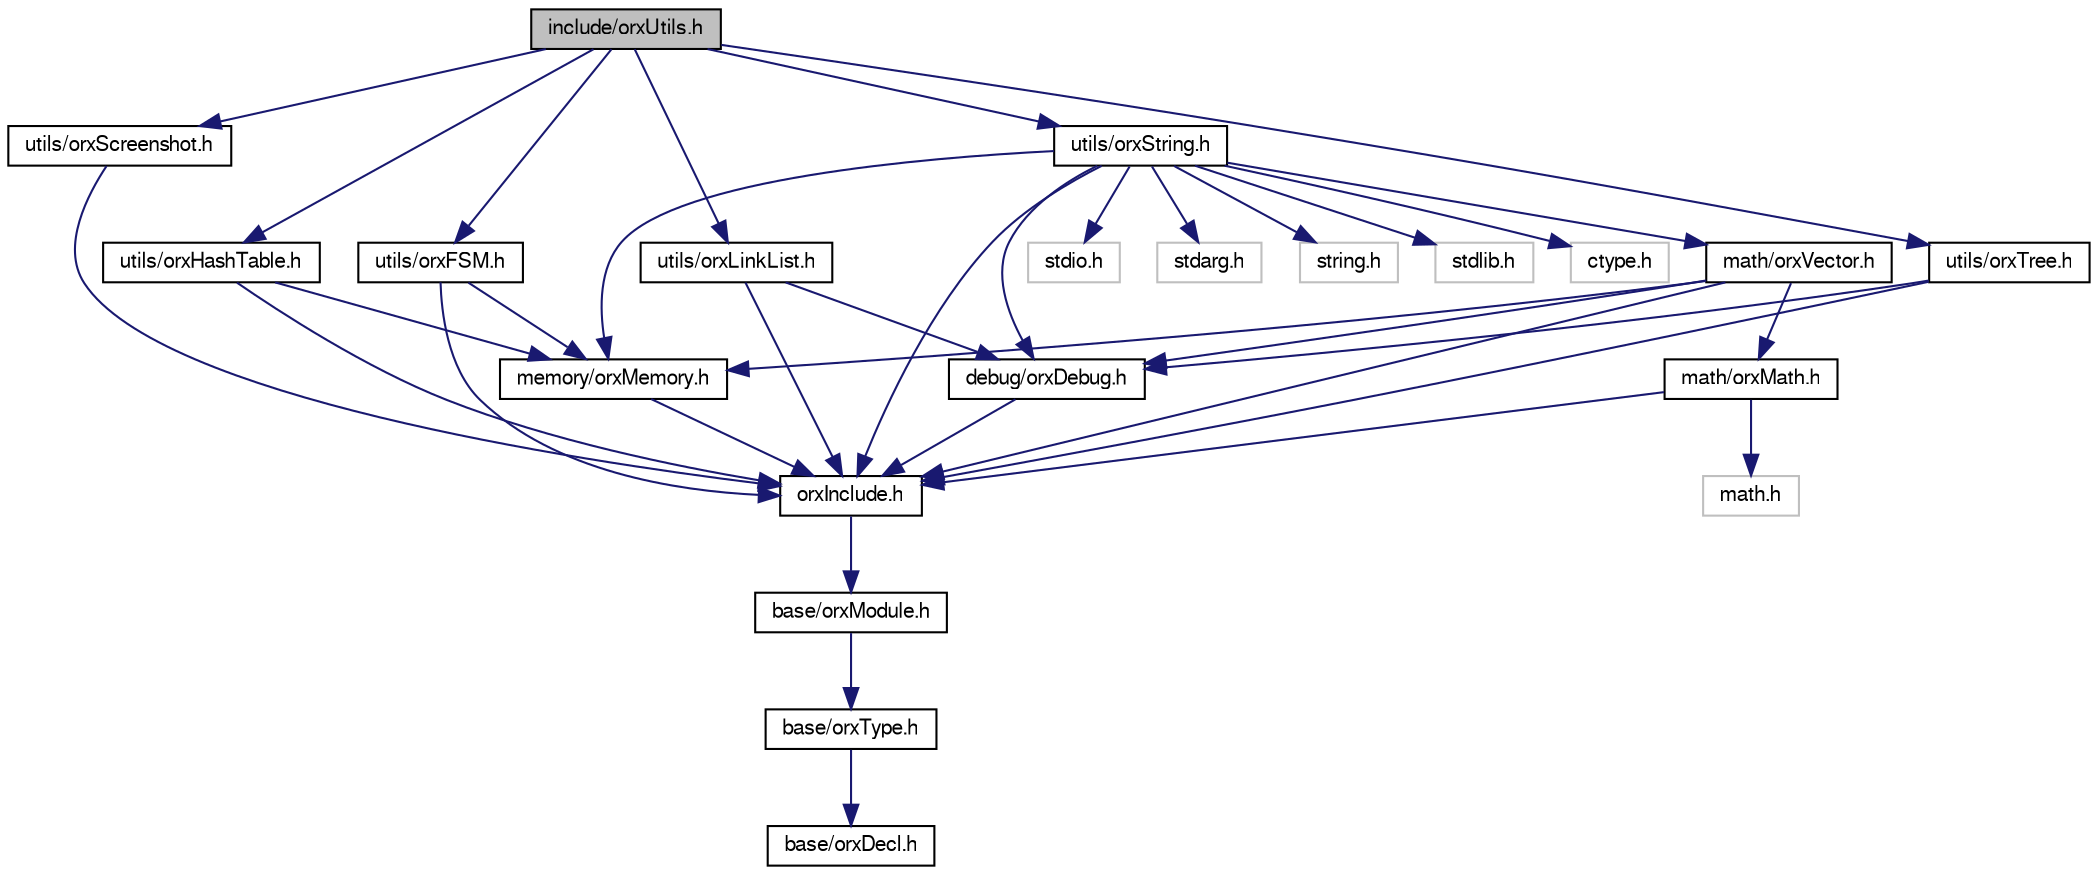 digraph G
{
  bgcolor="transparent";
  edge [fontname="FreeSans",fontsize=10,labelfontname="FreeSans",labelfontsize=10];
  node [fontname="FreeSans",fontsize=10,shape=record];
  Node1 [label="include/orxUtils.h",height=0.2,width=0.4,color="black", fillcolor="grey75", style="filled" fontcolor="black"];
  Node1 -> Node2 [color="midnightblue",fontsize=10,style="solid",fontname="FreeSans"];
  Node2 [label="utils/orxFSM.h",height=0.2,width=0.4,color="black",URL="$orx_f_s_m_8h.html"];
  Node2 -> Node3 [color="midnightblue",fontsize=10,style="solid",fontname="FreeSans"];
  Node3 [label="orxInclude.h",height=0.2,width=0.4,color="black",URL="$orx_include_8h.html"];
  Node3 -> Node4 [color="midnightblue",fontsize=10,style="solid",fontname="FreeSans"];
  Node4 [label="base/orxModule.h",height=0.2,width=0.4,color="black",URL="$orx_module_8h.html"];
  Node4 -> Node5 [color="midnightblue",fontsize=10,style="solid",fontname="FreeSans"];
  Node5 [label="base/orxType.h",height=0.2,width=0.4,color="black",URL="$orx_type_8h.html"];
  Node5 -> Node6 [color="midnightblue",fontsize=10,style="solid",fontname="FreeSans"];
  Node6 [label="base/orxDecl.h",height=0.2,width=0.4,color="black",URL="$orx_decl_8h.html"];
  Node2 -> Node7 [color="midnightblue",fontsize=10,style="solid",fontname="FreeSans"];
  Node7 [label="memory/orxMemory.h",height=0.2,width=0.4,color="black",URL="$orx_memory_8h.html"];
  Node7 -> Node3 [color="midnightblue",fontsize=10,style="solid",fontname="FreeSans"];
  Node1 -> Node8 [color="midnightblue",fontsize=10,style="solid",fontname="FreeSans"];
  Node8 [label="utils/orxHashTable.h",height=0.2,width=0.4,color="black",URL="$orx_hash_table_8h.html"];
  Node8 -> Node3 [color="midnightblue",fontsize=10,style="solid",fontname="FreeSans"];
  Node8 -> Node7 [color="midnightblue",fontsize=10,style="solid",fontname="FreeSans"];
  Node1 -> Node9 [color="midnightblue",fontsize=10,style="solid",fontname="FreeSans"];
  Node9 [label="utils/orxLinkList.h",height=0.2,width=0.4,color="black",URL="$orx_link_list_8h.html"];
  Node9 -> Node3 [color="midnightblue",fontsize=10,style="solid",fontname="FreeSans"];
  Node9 -> Node10 [color="midnightblue",fontsize=10,style="solid",fontname="FreeSans"];
  Node10 [label="debug/orxDebug.h",height=0.2,width=0.4,color="black",URL="$orx_debug_8h.html"];
  Node10 -> Node3 [color="midnightblue",fontsize=10,style="solid",fontname="FreeSans"];
  Node1 -> Node11 [color="midnightblue",fontsize=10,style="solid",fontname="FreeSans"];
  Node11 [label="utils/orxScreenshot.h",height=0.2,width=0.4,color="black",URL="$orx_screenshot_8h.html"];
  Node11 -> Node3 [color="midnightblue",fontsize=10,style="solid",fontname="FreeSans"];
  Node1 -> Node12 [color="midnightblue",fontsize=10,style="solid",fontname="FreeSans"];
  Node12 [label="utils/orxString.h",height=0.2,width=0.4,color="black",URL="$orx_string_8h.html"];
  Node12 -> Node3 [color="midnightblue",fontsize=10,style="solid",fontname="FreeSans"];
  Node12 -> Node7 [color="midnightblue",fontsize=10,style="solid",fontname="FreeSans"];
  Node12 -> Node13 [color="midnightblue",fontsize=10,style="solid",fontname="FreeSans"];
  Node13 [label="math/orxVector.h",height=0.2,width=0.4,color="black",URL="$orx_vector_8h.html"];
  Node13 -> Node3 [color="midnightblue",fontsize=10,style="solid",fontname="FreeSans"];
  Node13 -> Node10 [color="midnightblue",fontsize=10,style="solid",fontname="FreeSans"];
  Node13 -> Node7 [color="midnightblue",fontsize=10,style="solid",fontname="FreeSans"];
  Node13 -> Node14 [color="midnightblue",fontsize=10,style="solid",fontname="FreeSans"];
  Node14 [label="math/orxMath.h",height=0.2,width=0.4,color="black",URL="$orx_math_8h.html"];
  Node14 -> Node3 [color="midnightblue",fontsize=10,style="solid",fontname="FreeSans"];
  Node14 -> Node15 [color="midnightblue",fontsize=10,style="solid",fontname="FreeSans"];
  Node15 [label="math.h",height=0.2,width=0.4,color="grey75"];
  Node12 -> Node16 [color="midnightblue",fontsize=10,style="solid",fontname="FreeSans"];
  Node16 [label="stdio.h",height=0.2,width=0.4,color="grey75"];
  Node12 -> Node17 [color="midnightblue",fontsize=10,style="solid",fontname="FreeSans"];
  Node17 [label="stdarg.h",height=0.2,width=0.4,color="grey75"];
  Node12 -> Node18 [color="midnightblue",fontsize=10,style="solid",fontname="FreeSans"];
  Node18 [label="string.h",height=0.2,width=0.4,color="grey75"];
  Node12 -> Node19 [color="midnightblue",fontsize=10,style="solid",fontname="FreeSans"];
  Node19 [label="stdlib.h",height=0.2,width=0.4,color="grey75"];
  Node12 -> Node20 [color="midnightblue",fontsize=10,style="solid",fontname="FreeSans"];
  Node20 [label="ctype.h",height=0.2,width=0.4,color="grey75"];
  Node12 -> Node10 [color="midnightblue",fontsize=10,style="solid",fontname="FreeSans"];
  Node1 -> Node21 [color="midnightblue",fontsize=10,style="solid",fontname="FreeSans"];
  Node21 [label="utils/orxTree.h",height=0.2,width=0.4,color="black",URL="$orx_tree_8h.html"];
  Node21 -> Node3 [color="midnightblue",fontsize=10,style="solid",fontname="FreeSans"];
  Node21 -> Node10 [color="midnightblue",fontsize=10,style="solid",fontname="FreeSans"];
}
